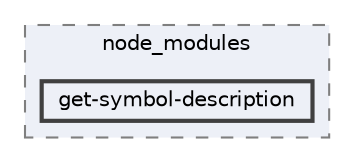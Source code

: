 digraph "pkiclassroomrescheduler/src/main/frontend/node_modules/get-symbol-description"
{
 // LATEX_PDF_SIZE
  bgcolor="transparent";
  edge [fontname=Helvetica,fontsize=10,labelfontname=Helvetica,labelfontsize=10];
  node [fontname=Helvetica,fontsize=10,shape=box,height=0.2,width=0.4];
  compound=true
  subgraph clusterdir_72953eda66ccb3a2722c28e1c3e6c23b {
    graph [ bgcolor="#edf0f7", pencolor="grey50", label="node_modules", fontname=Helvetica,fontsize=10 style="filled,dashed", URL="dir_72953eda66ccb3a2722c28e1c3e6c23b.html",tooltip=""]
  dir_8e6068ae73a1acc4682bbff039896da0 [label="get-symbol-description", fillcolor="#edf0f7", color="grey25", style="filled,bold", URL="dir_8e6068ae73a1acc4682bbff039896da0.html",tooltip=""];
  }
}
